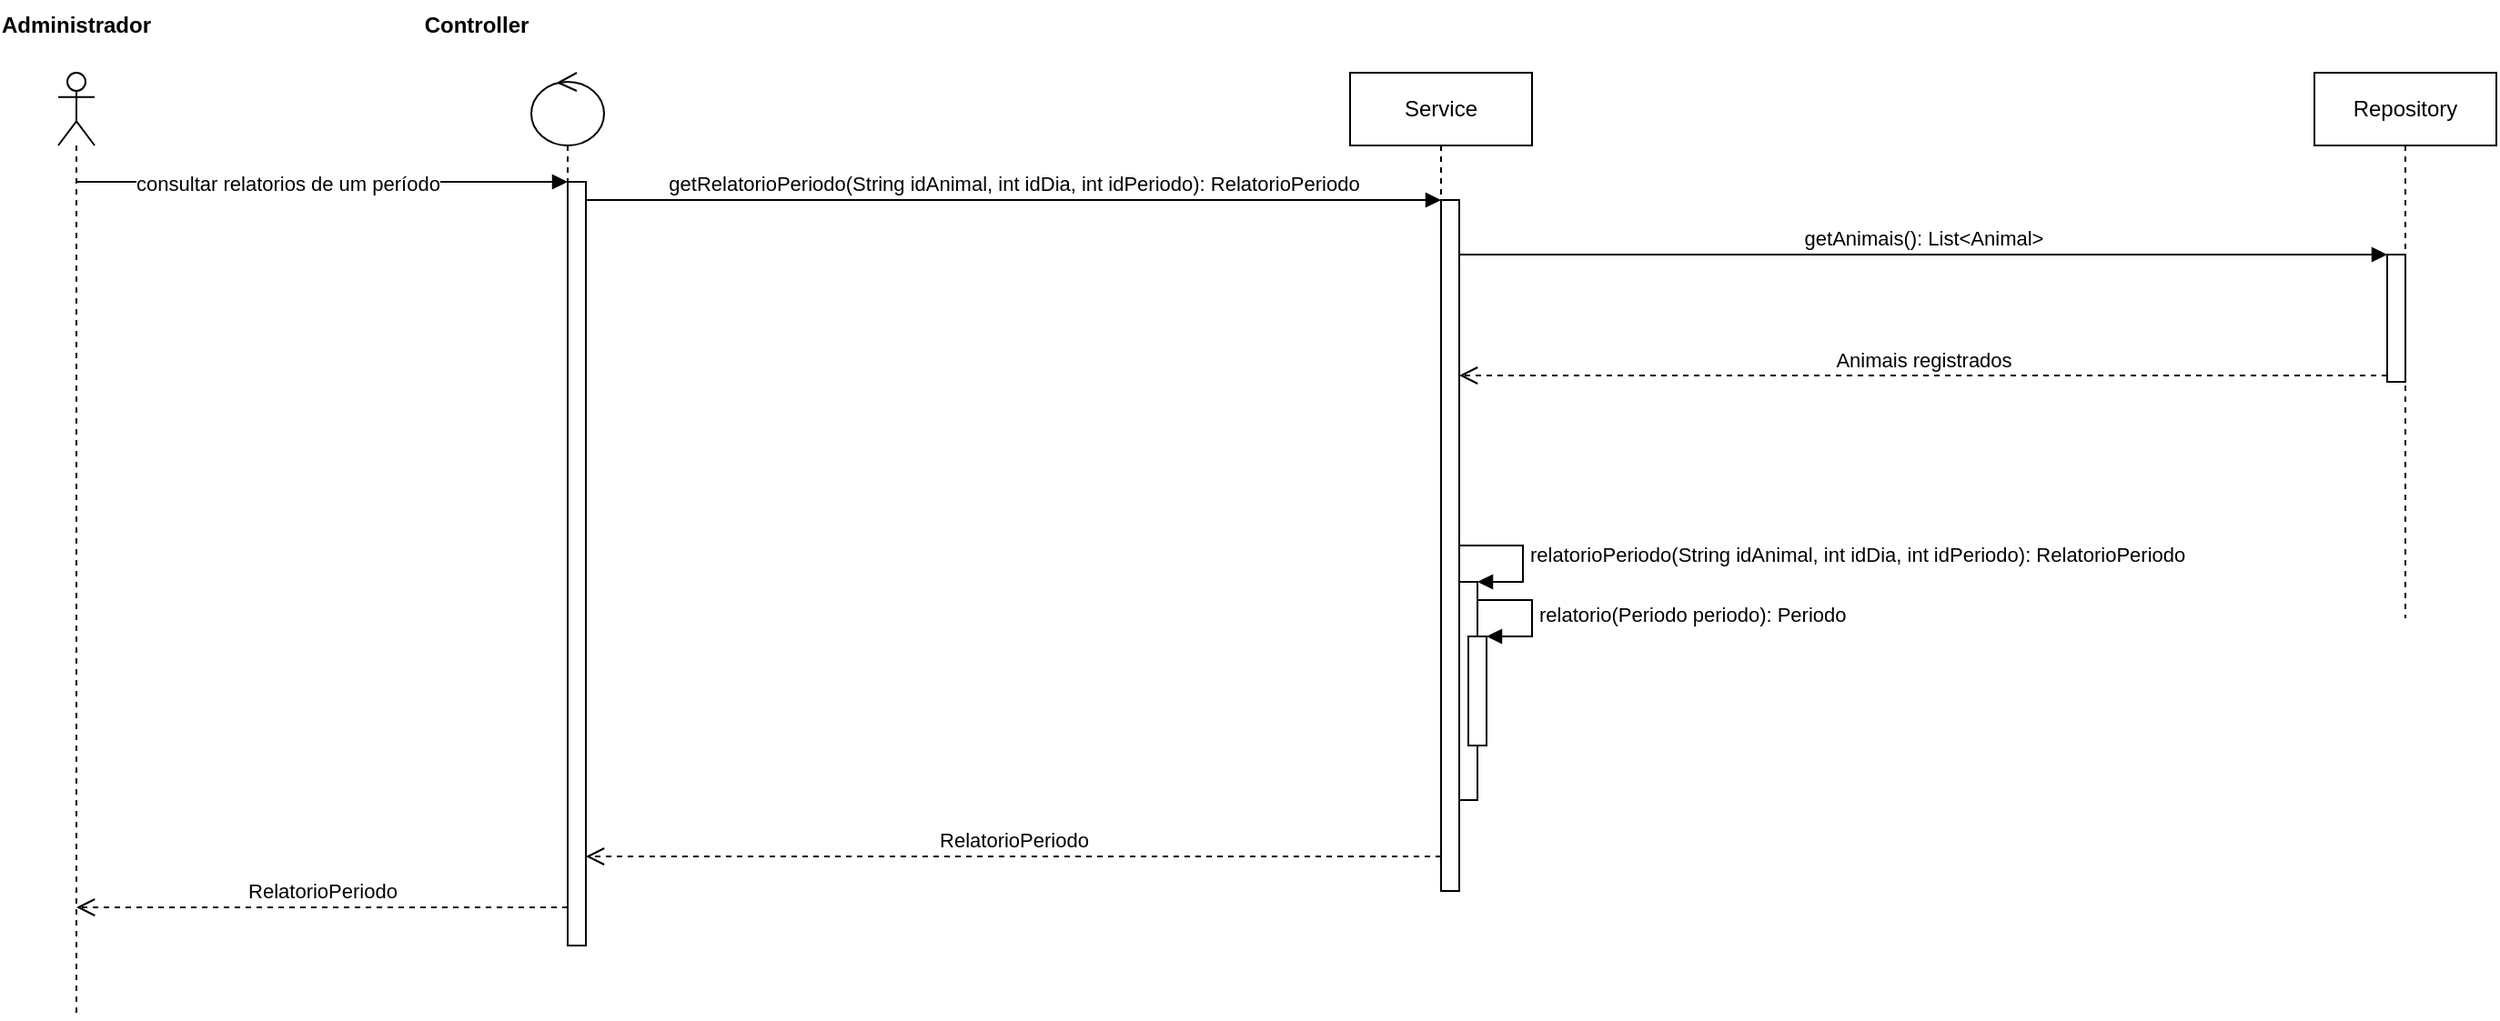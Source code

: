 <mxfile version="20.6.0" type="google"><diagram id="kgpKYQtTHZ0yAKxKKP6v" name="Page-1"><mxGraphModel grid="1" page="1" gridSize="10" guides="1" tooltips="1" connect="1" arrows="1" fold="1" pageScale="1" pageWidth="850" pageHeight="1100" math="0" shadow="0"><root><mxCell id="0"/><mxCell id="1" parent="0"/><mxCell id="e2mBW-t31tD-1cg3CJPD-1" value="" style="shape=umlLifeline;participant=umlActor;perimeter=lifelinePerimeter;whiteSpace=wrap;html=1;container=1;collapsible=0;recursiveResize=0;verticalAlign=top;spacingTop=36;outlineConnect=0;" vertex="1" parent="1"><mxGeometry x="70" y="80" width="20" height="520" as="geometry"/></mxCell><mxCell id="e2mBW-t31tD-1cg3CJPD-2" value="Administrador" style="text;align=center;fontStyle=1;verticalAlign=middle;spacingLeft=3;spacingRight=3;strokeColor=none;rotatable=0;points=[[0,0.5],[1,0.5]];portConstraint=eastwest;" vertex="1" parent="1"><mxGeometry x="40" y="40" width="80" height="26" as="geometry"/></mxCell><mxCell id="e2mBW-t31tD-1cg3CJPD-3" value="" style="shape=umlLifeline;participant=umlControl;perimeter=lifelinePerimeter;whiteSpace=wrap;html=1;container=1;collapsible=0;recursiveResize=0;verticalAlign=top;spacingTop=36;outlineConnect=0;" vertex="1" parent="1"><mxGeometry x="330" y="80" width="40" height="480" as="geometry"/></mxCell><mxCell id="e2mBW-t31tD-1cg3CJPD-9" value="" style="html=1;points=[];perimeter=orthogonalPerimeter;" vertex="1" parent="e2mBW-t31tD-1cg3CJPD-3"><mxGeometry x="20" y="60" width="10" height="420" as="geometry"/></mxCell><mxCell id="e2mBW-t31tD-1cg3CJPD-4" value="Controller" style="text;align=center;fontStyle=1;verticalAlign=middle;spacingLeft=3;spacingRight=3;strokeColor=none;rotatable=0;points=[[0,0.5],[1,0.5]];portConstraint=eastwest;" vertex="1" parent="1"><mxGeometry x="260" y="40" width="80" height="26" as="geometry"/></mxCell><mxCell id="e2mBW-t31tD-1cg3CJPD-5" value="Service" style="shape=umlLifeline;perimeter=lifelinePerimeter;whiteSpace=wrap;html=1;container=1;collapsible=0;recursiveResize=0;outlineConnect=0;" vertex="1" parent="1"><mxGeometry x="780" y="80" width="100" height="450" as="geometry"/></mxCell><mxCell id="e2mBW-t31tD-1cg3CJPD-15" value="" style="html=1;points=[];perimeter=orthogonalPerimeter;" vertex="1" parent="e2mBW-t31tD-1cg3CJPD-5"><mxGeometry x="50" y="70" width="10" height="380" as="geometry"/></mxCell><mxCell id="e2mBW-t31tD-1cg3CJPD-35" value="" style="html=1;points=[];perimeter=orthogonalPerimeter;" vertex="1" parent="e2mBW-t31tD-1cg3CJPD-5"><mxGeometry x="60" y="280" width="10" height="120" as="geometry"/></mxCell><mxCell id="e2mBW-t31tD-1cg3CJPD-36" value="relatorioPeriodo(String idAnimal, int idDia, int idPeriodo): RelatorioPeriodo" style="edgeStyle=orthogonalEdgeStyle;html=1;align=left;spacingLeft=2;endArrow=block;rounded=0;entryX=1;entryY=0;" edge="1" parent="e2mBW-t31tD-1cg3CJPD-5" target="e2mBW-t31tD-1cg3CJPD-35" source="e2mBW-t31tD-1cg3CJPD-15"><mxGeometry relative="1" as="geometry"><mxPoint x="65" y="260" as="sourcePoint"/><Array as="points"><mxPoint x="95" y="260"/><mxPoint x="95" y="280"/></Array></mxGeometry></mxCell><mxCell id="e2mBW-t31tD-1cg3CJPD-37" value="" style="html=1;points=[];perimeter=orthogonalPerimeter;" vertex="1" parent="e2mBW-t31tD-1cg3CJPD-5"><mxGeometry x="65" y="310" width="10" height="60" as="geometry"/></mxCell><mxCell id="e2mBW-t31tD-1cg3CJPD-38" value="relatorio(Periodo periodo): Periodo" style="edgeStyle=orthogonalEdgeStyle;html=1;align=left;spacingLeft=2;endArrow=block;rounded=0;entryX=1;entryY=0;" edge="1" parent="e2mBW-t31tD-1cg3CJPD-5" target="e2mBW-t31tD-1cg3CJPD-37"><mxGeometry relative="1" as="geometry"><mxPoint x="70" y="290" as="sourcePoint"/><Array as="points"><mxPoint x="100" y="290"/></Array></mxGeometry></mxCell><mxCell id="e2mBW-t31tD-1cg3CJPD-6" value="Repository" style="shape=umlLifeline;perimeter=lifelinePerimeter;whiteSpace=wrap;html=1;container=1;collapsible=0;recursiveResize=0;outlineConnect=0;" vertex="1" parent="1"><mxGeometry x="1310" y="80" width="100" height="300" as="geometry"/></mxCell><mxCell id="e2mBW-t31tD-1cg3CJPD-30" value="" style="html=1;points=[];perimeter=orthogonalPerimeter;" vertex="1" parent="e2mBW-t31tD-1cg3CJPD-6"><mxGeometry x="40" y="100" width="10" height="70" as="geometry"/></mxCell><mxCell id="e2mBW-t31tD-1cg3CJPD-10" value="consultar relatorios de um período" style="html=1;verticalAlign=bottom;endArrow=block;entryX=0;entryY=0;rounded=0;" edge="1" parent="1" source="e2mBW-t31tD-1cg3CJPD-1" target="e2mBW-t31tD-1cg3CJPD-9"><mxGeometry x="-0.143" y="-10" relative="1" as="geometry"><mxPoint x="150" y="140" as="sourcePoint"/><mxPoint as="offset"/></mxGeometry></mxCell><mxCell id="e2mBW-t31tD-1cg3CJPD-11" value="RelatorioPeriodo" style="html=1;verticalAlign=bottom;endArrow=open;dashed=1;endSize=8;exitX=0;exitY=0.95;rounded=0;" edge="1" parent="1" source="e2mBW-t31tD-1cg3CJPD-9" target="e2mBW-t31tD-1cg3CJPD-1"><mxGeometry relative="1" as="geometry"><mxPoint x="150" y="216" as="targetPoint"/></mxGeometry></mxCell><mxCell id="e2mBW-t31tD-1cg3CJPD-16" value="getRelatorioPeriodo(String idAnimal, int idDia, int idPeriodo): RelatorioPeriodo" style="html=1;verticalAlign=bottom;endArrow=block;entryX=0;entryY=0;rounded=0;" edge="1" parent="1" source="e2mBW-t31tD-1cg3CJPD-9" target="e2mBW-t31tD-1cg3CJPD-15"><mxGeometry relative="1" as="geometry"><mxPoint x="370" y="150" as="sourcePoint"/></mxGeometry></mxCell><mxCell id="e2mBW-t31tD-1cg3CJPD-17" value="RelatorioPeriodo" style="html=1;verticalAlign=bottom;endArrow=open;dashed=1;endSize=8;exitX=0;exitY=0.95;rounded=0;" edge="1" parent="1" source="e2mBW-t31tD-1cg3CJPD-15" target="e2mBW-t31tD-1cg3CJPD-9"><mxGeometry relative="1" as="geometry"><mxPoint x="370" y="226" as="targetPoint"/></mxGeometry></mxCell><mxCell id="e2mBW-t31tD-1cg3CJPD-31" value="getAnimais(): List&amp;lt;Animal&amp;gt;" style="html=1;verticalAlign=bottom;endArrow=block;entryX=0;entryY=0;rounded=0;" edge="1" parent="1" target="e2mBW-t31tD-1cg3CJPD-30"><mxGeometry relative="1" as="geometry"><mxPoint x="840" y="180" as="sourcePoint"/></mxGeometry></mxCell><mxCell id="e2mBW-t31tD-1cg3CJPD-32" value="Animais registrados" style="html=1;verticalAlign=bottom;endArrow=open;dashed=1;endSize=8;exitX=0;exitY=0.95;rounded=0;" edge="1" parent="1" source="e2mBW-t31tD-1cg3CJPD-30" target="e2mBW-t31tD-1cg3CJPD-15"><mxGeometry relative="1" as="geometry"><mxPoint x="940" y="246" as="targetPoint"/></mxGeometry></mxCell></root></mxGraphModel></diagram></mxfile>